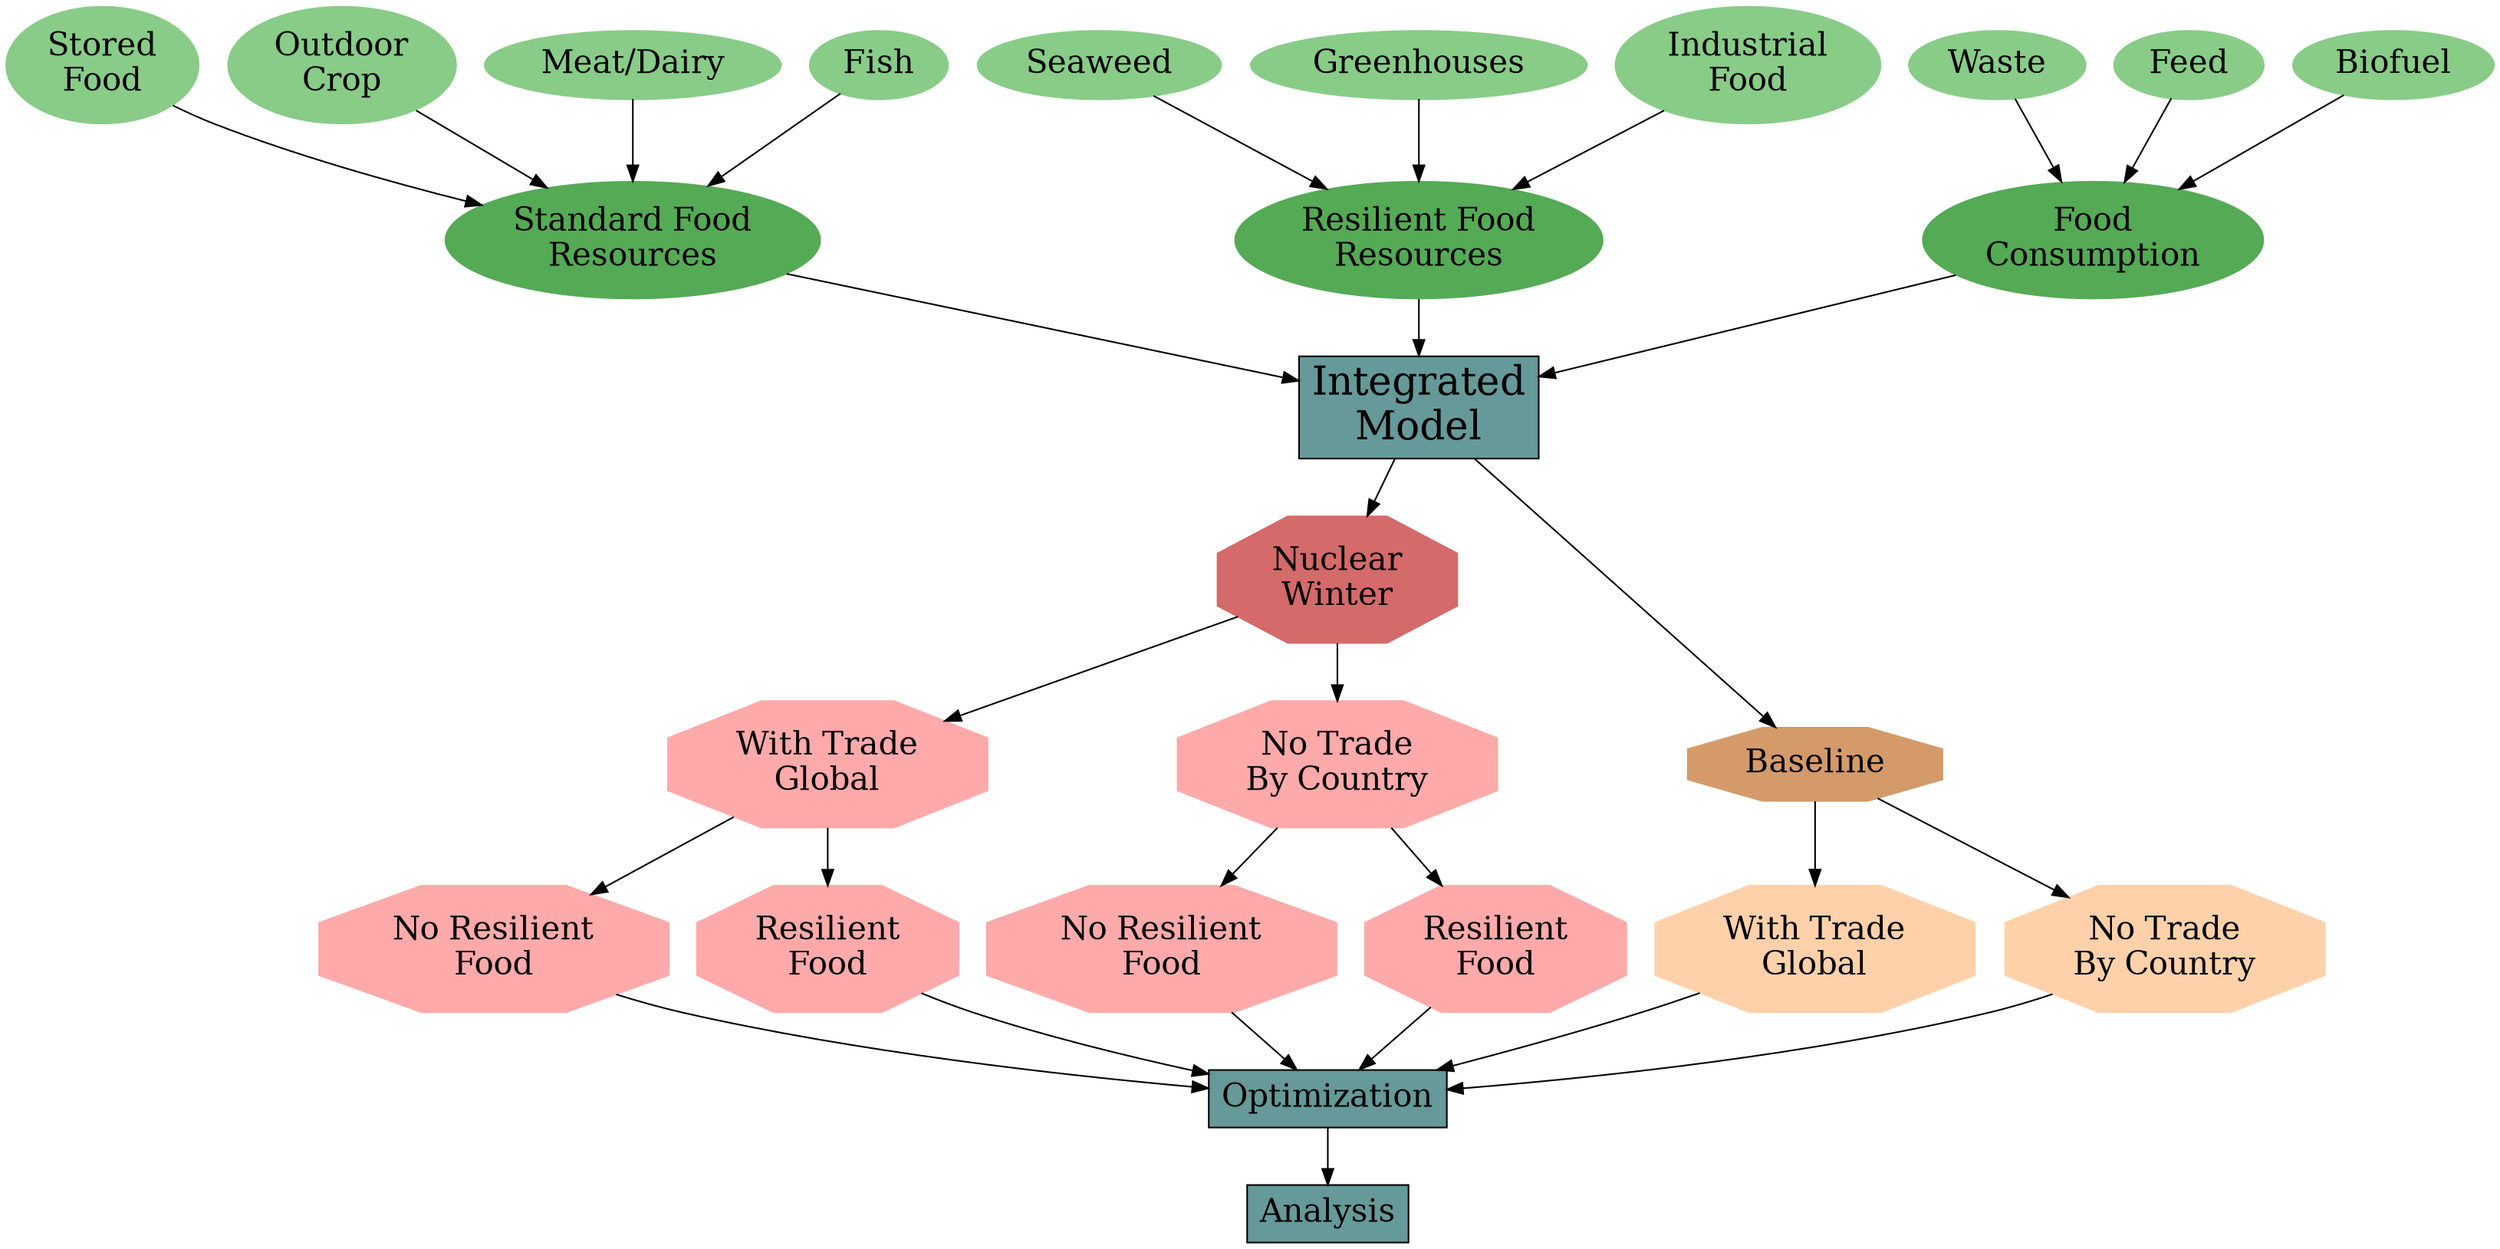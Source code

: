 digraph ModelOverview{
    // Food Consumption during normal times
    norm_consumption [label="Food\nConsumption", fontsize=20, style="filled",color="#55AA55"];
    Waste[style="filled", color="#88CC88",fontsize=20]
    Waste -> norm_consumption;
    Feed[style="filled", color="#88CC88",fontsize=20]
    Feed -> norm_consumption;
    Biofuel[style="filled", color="#88CC88", fontsize=20]
    Biofuel -> norm_consumption;

    // Food Ressources during Standard Times
    std_resources [label="Standard Food\nResources", style="filled",fontsize=20,color="#55AA55"];
    stored_food [label="Stored\nFood",style="filled", fontsize=20,color="#88CC88"];
    outdoor_crop [label="Outdoor\nCrop",style="filled",fontsize=20, color="#88CC88"];
    meat [label="Meat/Dairy",style="filled", fontsize=20,color="#88CC88"];
    Fish [style="filled",fontsize=20, color="#88CC88"]
    stored_food -> std_resources;
    outdoor_crop -> std_resources;
    meat -> std_resources;
    Fish -> std_resources;

    // Resilient Foods
    res_resources [label="Resilient Food\nResources", style="filled",fontsize=20,color="#55AA55"];
    Seaweed[style="filled",fontsize=20, color="#88CC88"]
    Seaweed -> res_resources;
    Greenhouses[style="filled",fontsize=20, color="#88CC88"]
    Greenhouses -> res_resources;
    industrial_food [label="Industrial\nFood",style="filled",fontsize=20, color="#88CC88"];
    industrial_food -> res_resources;

    // Link foods to the model
    model [label="Integrated\nModel", fontsize=25,shape=box, style="filled", fillcolor="#669999"];
    norm_consumption -> model;
    std_resources -> model;
    res_resources -> model;

    // Create base scenarios
    nw [label="Nuclear\nWinter", shape=octagon, color="#D46A6A",fontsize=20, style="filled"];
    Baseline [label="Baseline", shape=octagon, color="#D49A6A",fontsize=20, style="filled"];
    model -> Baseline;
    model -> nw;

    // Create 150 tg scenarios
    nw_trade [label="With Trade\nGlobal", shape=octagon, color="#FFAAAA", fontsize=20,style="filled"];
    nw_no_trade [label="No Trade\nBy Country", shape=octagon, color="#FFAAAA",fontsize=20, style="filled"];
    nw -> nw_trade;
    nw -> nw_no_trade;

    nw_trade_no_res_food [label="No Resilient\nFood", shape=octagon,fontsize=20, color="#FFAAAA", style="filled"];
    nw_trade_res_food [label="Resilient\nFood", shape=octagon, fontsize=20,color="#FFAAAA", style="filled"];
    nw_no_trade_no_res_food [label="No Resilient\nFood",fontsize=20, shape=octagon, color="#FFAAAA", style="filled"];
    nw_no_trade_res_food [label="Resilient\nFood", shape=octagon,fontsize=20, color="#FFAAAA", style="filled"];
    nw_trade -> nw_trade_no_res_food;
    nw_trade -> nw_trade_res_food;
    nw_no_trade -> nw_no_trade_no_res_food;
    nw_no_trade -> nw_no_trade_res_food;


    // Create baseline scenarios
    Baseline_trade [label="With Trade\nGlobal", fontsize=20,shape=octagon, color="#FFD1AA", style="filled"];
    Baseline_no_trade [label="No Trade\nBy Country",fontsize=20, shape=octagon, color="#FFD1AA", style="filled"];
    Baseline -> Baseline_trade;
    Baseline -> Baseline_no_trade;


    // Link to optomization and analysis
    opt [label="Optimization", shape=box, style="filled", fontsize=20,fillcolor="#669999"];
    Baseline_trade -> opt;
    Baseline_no_trade -> opt;
    nw_trade_no_res_food -> opt;
    nw_trade_res_food -> opt;
    nw_no_trade_no_res_food -> opt;
    nw_no_trade_res_food -> opt;

    // Link to analysis
    analysis [label="Analysis", shape=box, style="filled",fontsize=20, fillcolor="#669999"];
    opt -> analysis;






}